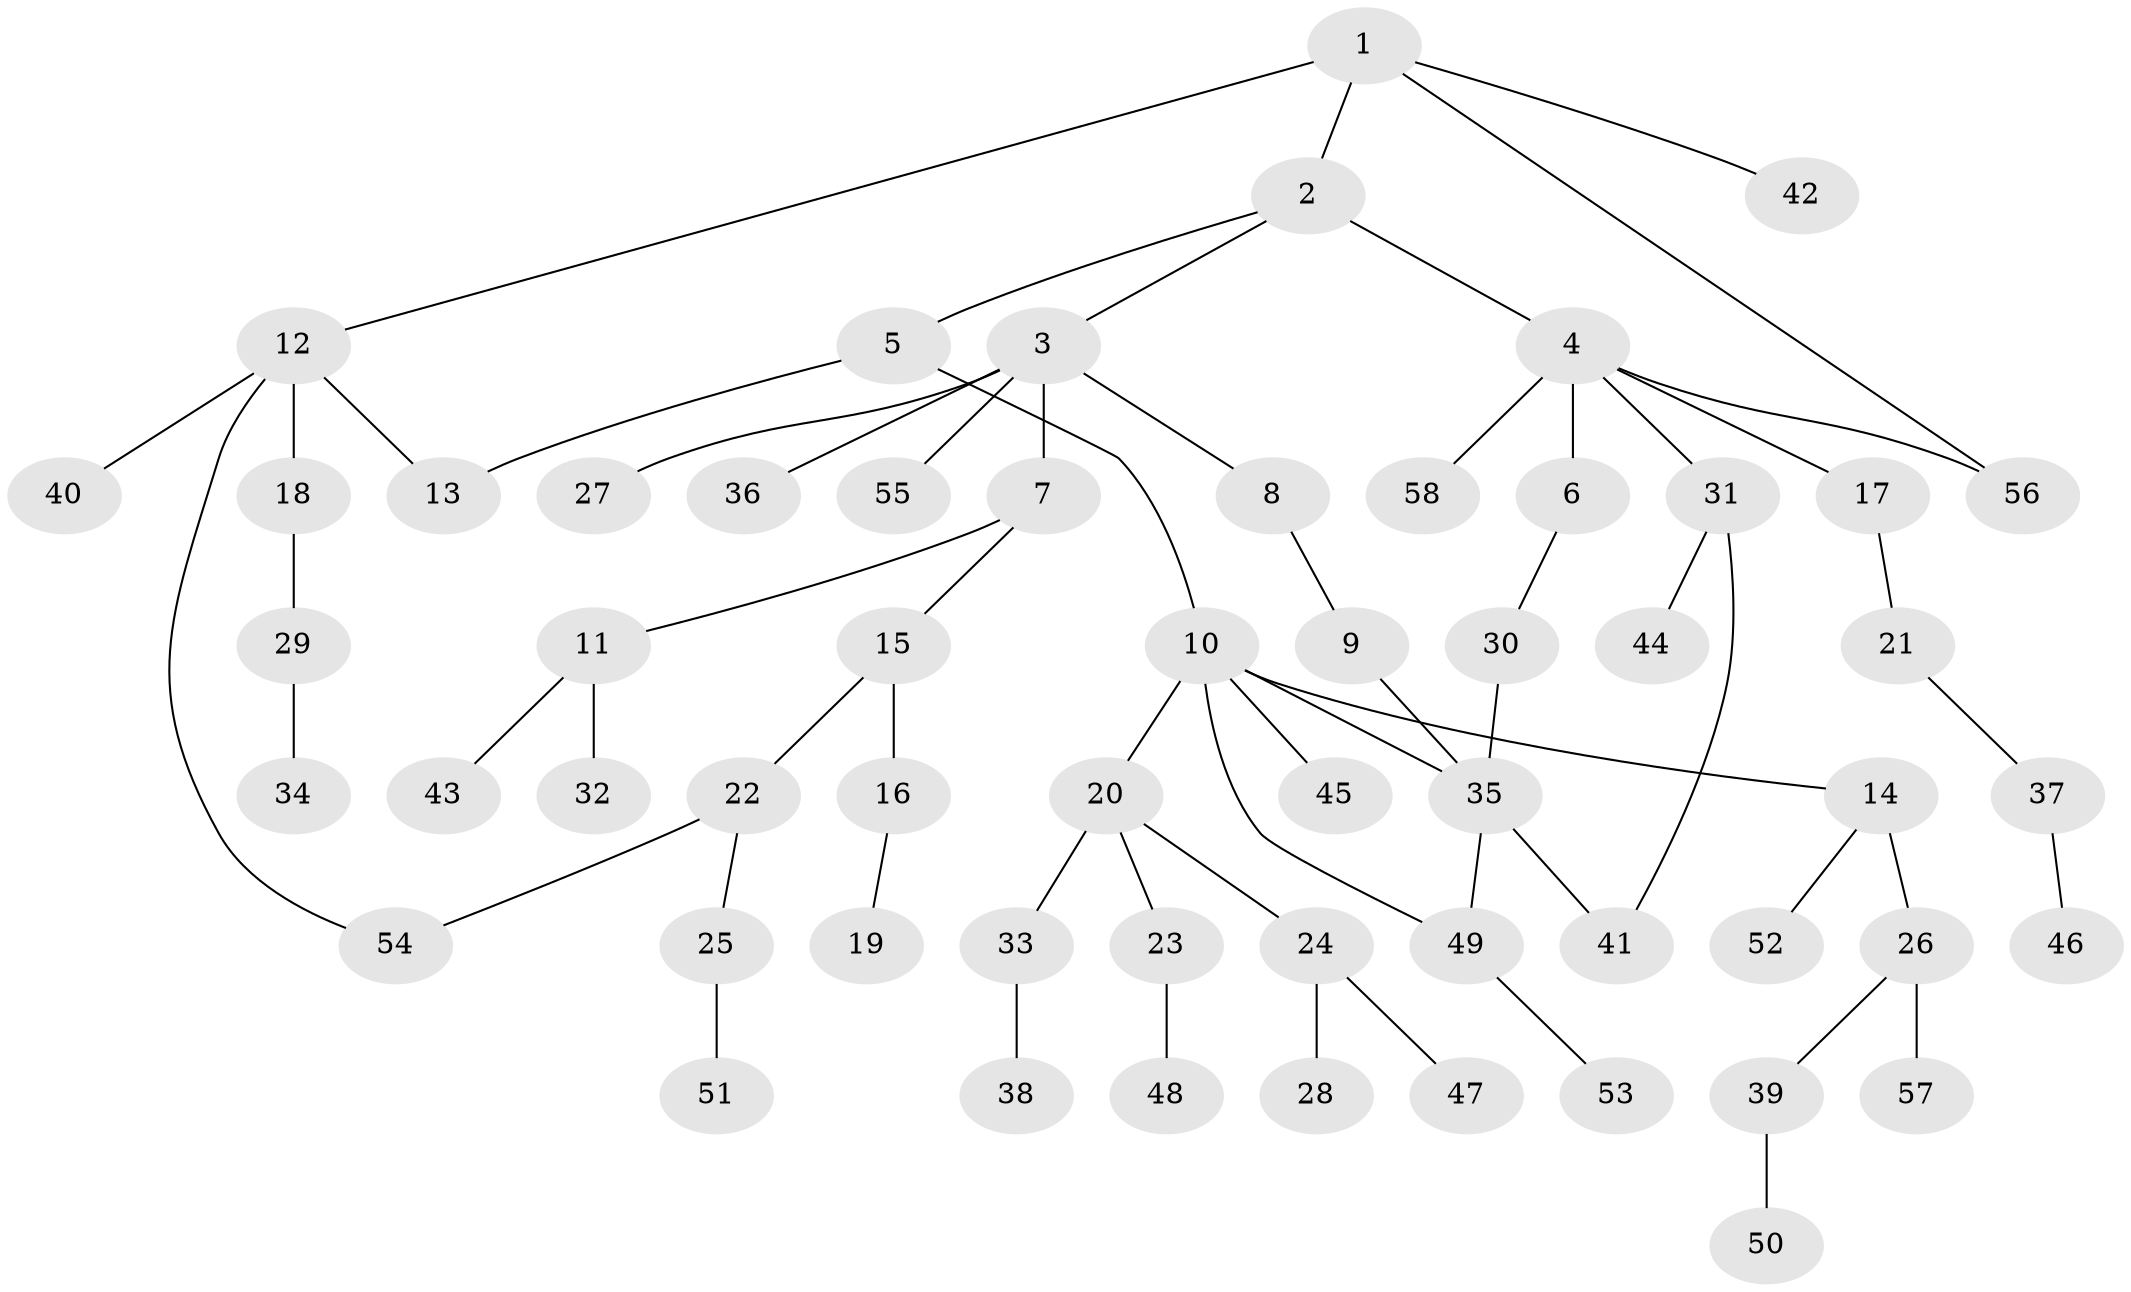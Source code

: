 // coarse degree distribution, {2: 0.2608695652173913, 5: 0.13043478260869565, 1: 0.5652173913043478, 12: 0.043478260869565216}
// Generated by graph-tools (version 1.1) at 2025/46/03/04/25 21:46:12]
// undirected, 58 vertices, 64 edges
graph export_dot {
graph [start="1"]
  node [color=gray90,style=filled];
  1;
  2;
  3;
  4;
  5;
  6;
  7;
  8;
  9;
  10;
  11;
  12;
  13;
  14;
  15;
  16;
  17;
  18;
  19;
  20;
  21;
  22;
  23;
  24;
  25;
  26;
  27;
  28;
  29;
  30;
  31;
  32;
  33;
  34;
  35;
  36;
  37;
  38;
  39;
  40;
  41;
  42;
  43;
  44;
  45;
  46;
  47;
  48;
  49;
  50;
  51;
  52;
  53;
  54;
  55;
  56;
  57;
  58;
  1 -- 2;
  1 -- 12;
  1 -- 42;
  1 -- 56;
  2 -- 3;
  2 -- 4;
  2 -- 5;
  3 -- 7;
  3 -- 8;
  3 -- 27;
  3 -- 36;
  3 -- 55;
  4 -- 6;
  4 -- 17;
  4 -- 31;
  4 -- 56;
  4 -- 58;
  5 -- 10;
  5 -- 13;
  6 -- 30;
  7 -- 11;
  7 -- 15;
  8 -- 9;
  9 -- 35;
  10 -- 14;
  10 -- 20;
  10 -- 45;
  10 -- 49;
  10 -- 35;
  11 -- 32;
  11 -- 43;
  12 -- 18;
  12 -- 40;
  12 -- 54;
  12 -- 13;
  14 -- 26;
  14 -- 52;
  15 -- 16;
  15 -- 22;
  16 -- 19;
  17 -- 21;
  18 -- 29;
  20 -- 23;
  20 -- 24;
  20 -- 33;
  21 -- 37;
  22 -- 25;
  22 -- 54;
  23 -- 48;
  24 -- 28;
  24 -- 47;
  25 -- 51;
  26 -- 39;
  26 -- 57;
  29 -- 34;
  30 -- 35;
  31 -- 41;
  31 -- 44;
  33 -- 38;
  35 -- 49;
  35 -- 41;
  37 -- 46;
  39 -- 50;
  49 -- 53;
}

